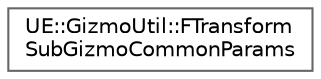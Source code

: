 digraph "Graphical Class Hierarchy"
{
 // INTERACTIVE_SVG=YES
 // LATEX_PDF_SIZE
  bgcolor="transparent";
  edge [fontname=Helvetica,fontsize=10,labelfontname=Helvetica,labelfontsize=10];
  node [fontname=Helvetica,fontsize=10,shape=box,height=0.2,width=0.4];
  rankdir="LR";
  Node0 [id="Node000000",label="UE::GizmoUtil::FTransform\lSubGizmoCommonParams",height=0.2,width=0.4,color="grey40", fillcolor="white", style="filled",URL="$de/da1/structUE_1_1GizmoUtil_1_1FTransformSubGizmoCommonParams.html",tooltip="Common parameters needed for initializing a sub gizmo."];
}
